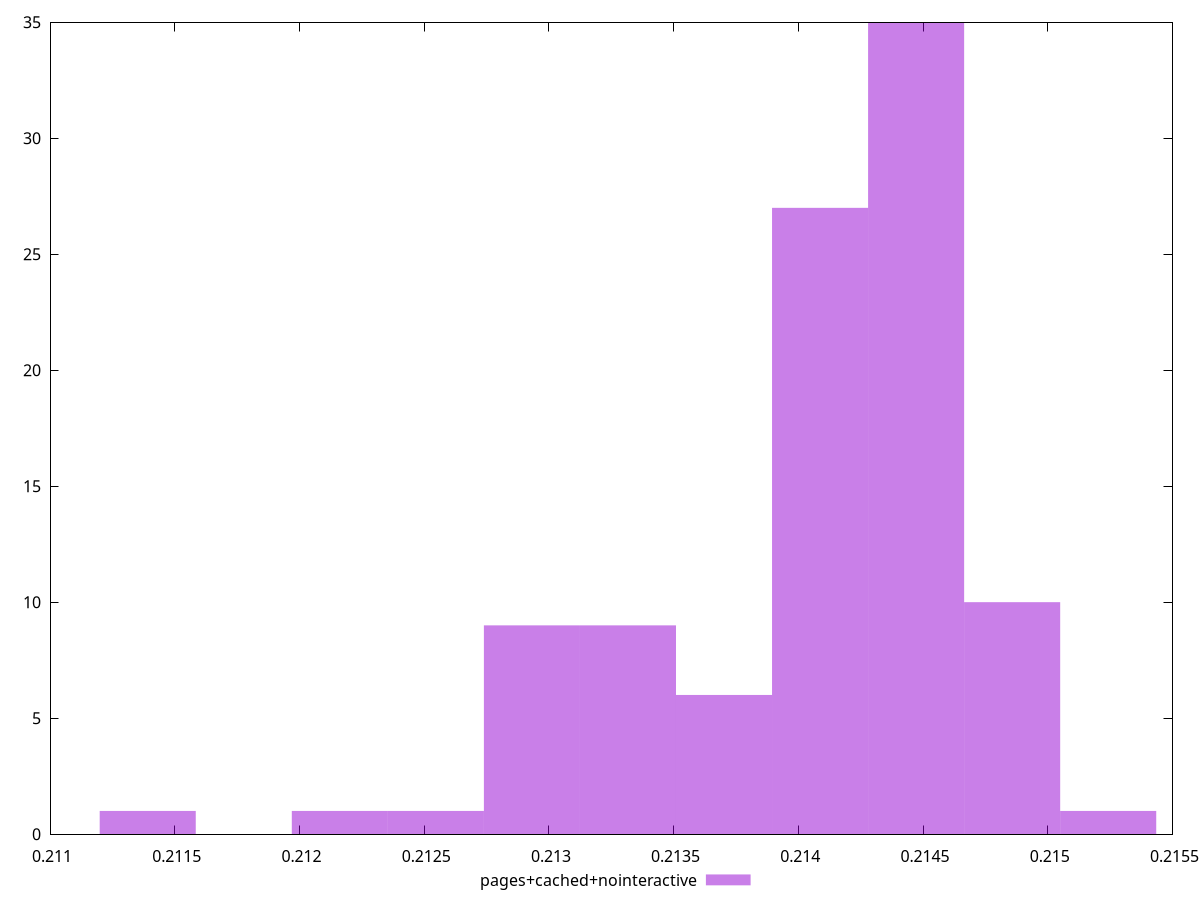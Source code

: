 $_pagesCachedNointeractive <<EOF
0.2129319700091875 9
0.21447216509062828 35
0.2121618724684671 1
0.2133170187795477 9
0.21408711632026808 27
0.21139177492774672 1
0.2137020675499079 6
0.21485721386098847 10
0.21524226263134866 1
0.21254692123882732 1
EOF
set key outside below
set terminal pngcairo
set output "report_00006_2020-11-02T20-21-41.718Z/interactive/pages+cached+nointeractive//hist.png"
set yrange [0:35]
set boxwidth 0.0003850487703601944
set style fill transparent solid 0.5 noborder
plot $_pagesCachedNointeractive title "pages+cached+nointeractive" with boxes ,